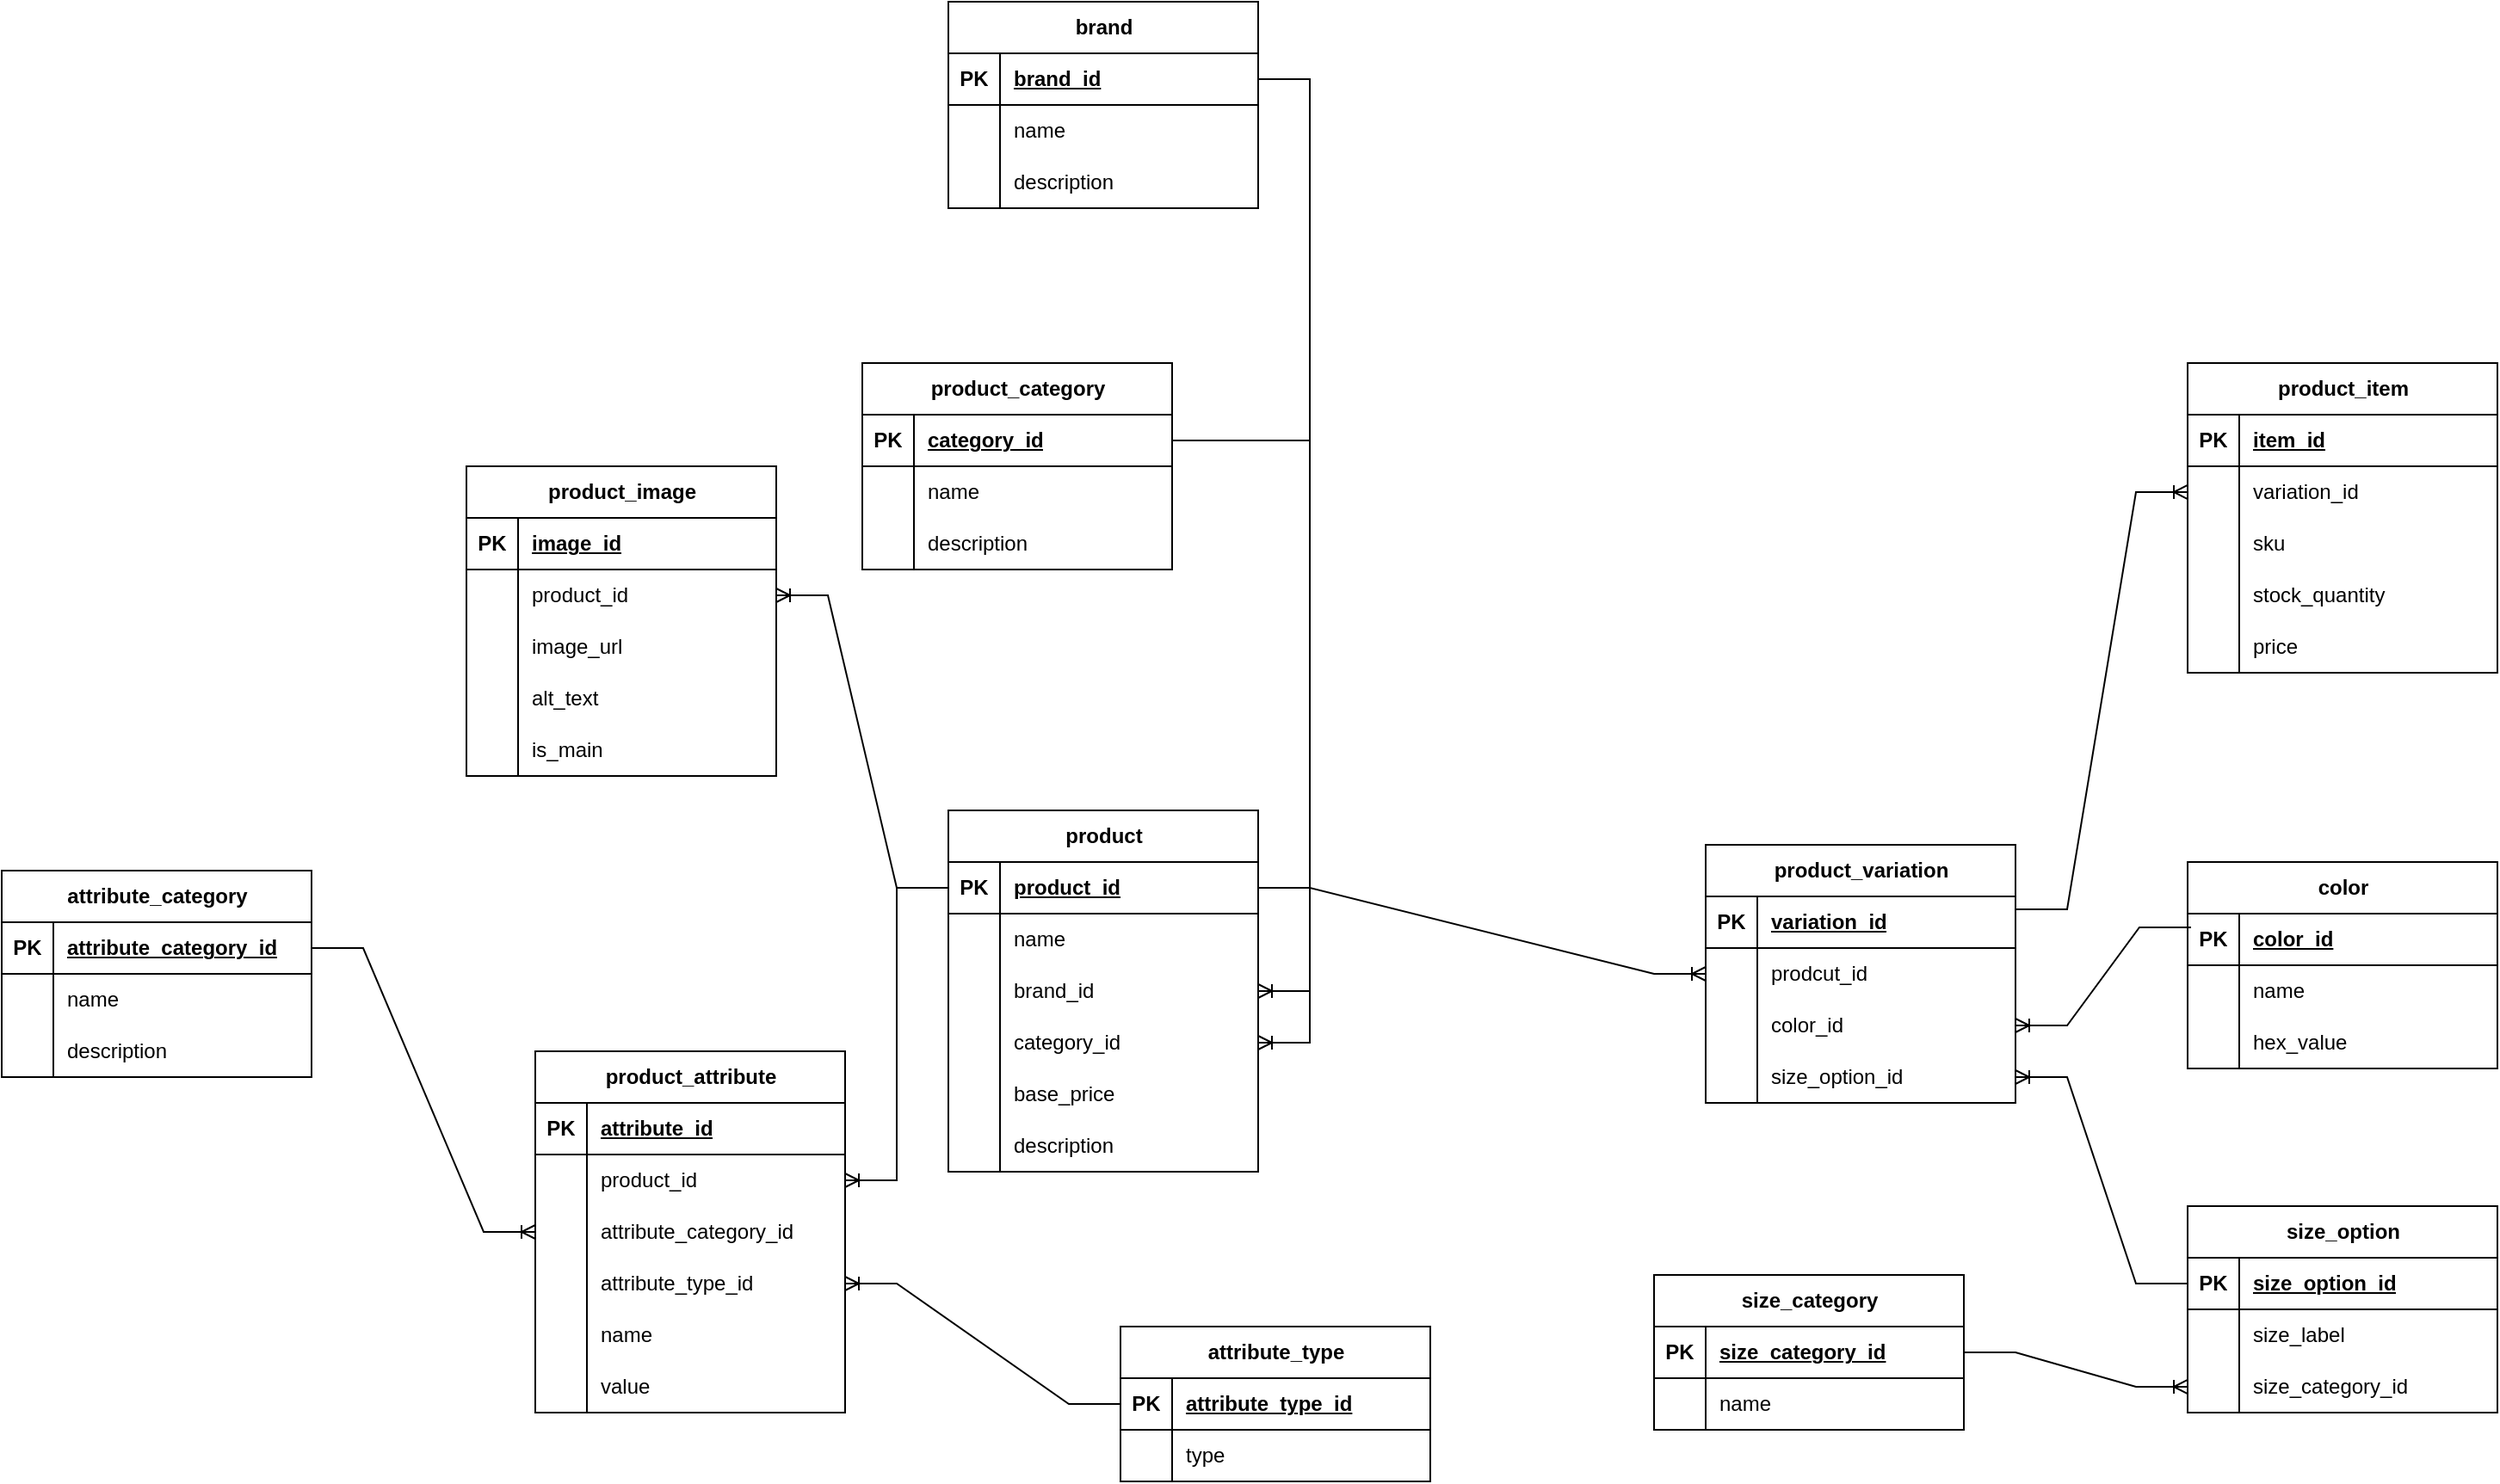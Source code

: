 <mxfile version="26.2.14">
  <diagram name="Page-1" id="LXkv4-_elx7hoiPmxOEz">
    <mxGraphModel dx="2253" dy="777" grid="1" gridSize="10" guides="1" tooltips="1" connect="1" arrows="1" fold="1" page="1" pageScale="1" pageWidth="827" pageHeight="1169" math="0" shadow="0">
      <root>
        <mxCell id="0" />
        <mxCell id="1" parent="0" />
        <mxCell id="f6RKtmALsI3aOSZpG7C9-1" value="brand" style="shape=table;startSize=30;container=1;collapsible=1;childLayout=tableLayout;fixedRows=1;rowLines=0;fontStyle=1;align=center;resizeLast=1;html=1;swimlaneLine=1;strokeColor=default;rounded=0;labelBorderColor=none;" parent="1" vertex="1">
          <mxGeometry x="80" y="80" width="180" height="120" as="geometry" />
        </mxCell>
        <mxCell id="f6RKtmALsI3aOSZpG7C9-2" value="" style="shape=tableRow;horizontal=0;startSize=0;swimlaneHead=0;swimlaneBody=0;fillColor=none;collapsible=0;dropTarget=0;points=[[0,0.5],[1,0.5]];portConstraint=eastwest;top=0;left=0;right=0;bottom=1;" parent="f6RKtmALsI3aOSZpG7C9-1" vertex="1">
          <mxGeometry y="30" width="180" height="30" as="geometry" />
        </mxCell>
        <mxCell id="f6RKtmALsI3aOSZpG7C9-3" value="PK" style="shape=partialRectangle;connectable=0;fillColor=none;top=0;left=0;bottom=0;right=0;fontStyle=1;overflow=hidden;whiteSpace=wrap;html=1;" parent="f6RKtmALsI3aOSZpG7C9-2" vertex="1">
          <mxGeometry width="30" height="30" as="geometry">
            <mxRectangle width="30" height="30" as="alternateBounds" />
          </mxGeometry>
        </mxCell>
        <mxCell id="f6RKtmALsI3aOSZpG7C9-4" value="brand_id" style="shape=partialRectangle;connectable=0;fillColor=none;top=0;left=0;bottom=0;right=0;align=left;spacingLeft=6;fontStyle=5;overflow=hidden;whiteSpace=wrap;html=1;" parent="f6RKtmALsI3aOSZpG7C9-2" vertex="1">
          <mxGeometry x="30" width="150" height="30" as="geometry">
            <mxRectangle width="150" height="30" as="alternateBounds" />
          </mxGeometry>
        </mxCell>
        <mxCell id="f6RKtmALsI3aOSZpG7C9-5" value="" style="shape=tableRow;horizontal=0;startSize=0;swimlaneHead=0;swimlaneBody=0;fillColor=none;collapsible=0;dropTarget=0;points=[[0,0.5],[1,0.5]];portConstraint=eastwest;top=0;left=0;right=0;bottom=0;" parent="f6RKtmALsI3aOSZpG7C9-1" vertex="1">
          <mxGeometry y="60" width="180" height="30" as="geometry" />
        </mxCell>
        <mxCell id="f6RKtmALsI3aOSZpG7C9-6" value="" style="shape=partialRectangle;connectable=0;fillColor=none;top=0;left=0;bottom=0;right=0;editable=1;overflow=hidden;whiteSpace=wrap;html=1;" parent="f6RKtmALsI3aOSZpG7C9-5" vertex="1">
          <mxGeometry width="30" height="30" as="geometry">
            <mxRectangle width="30" height="30" as="alternateBounds" />
          </mxGeometry>
        </mxCell>
        <mxCell id="f6RKtmALsI3aOSZpG7C9-7" value="name" style="shape=partialRectangle;connectable=0;fillColor=none;top=0;left=0;bottom=0;right=0;align=left;spacingLeft=6;overflow=hidden;whiteSpace=wrap;html=1;labelBorderColor=none;" parent="f6RKtmALsI3aOSZpG7C9-5" vertex="1">
          <mxGeometry x="30" width="150" height="30" as="geometry">
            <mxRectangle width="150" height="30" as="alternateBounds" />
          </mxGeometry>
        </mxCell>
        <mxCell id="f6RKtmALsI3aOSZpG7C9-8" value="" style="shape=tableRow;horizontal=0;startSize=0;swimlaneHead=0;swimlaneBody=0;fillColor=none;collapsible=0;dropTarget=0;points=[[0,0.5],[1,0.5]];portConstraint=eastwest;top=0;left=0;right=0;bottom=0;" parent="f6RKtmALsI3aOSZpG7C9-1" vertex="1">
          <mxGeometry y="90" width="180" height="30" as="geometry" />
        </mxCell>
        <mxCell id="f6RKtmALsI3aOSZpG7C9-9" value="" style="shape=partialRectangle;connectable=0;fillColor=none;top=0;left=0;bottom=0;right=0;editable=1;overflow=hidden;whiteSpace=wrap;html=1;" parent="f6RKtmALsI3aOSZpG7C9-8" vertex="1">
          <mxGeometry width="30" height="30" as="geometry">
            <mxRectangle width="30" height="30" as="alternateBounds" />
          </mxGeometry>
        </mxCell>
        <mxCell id="f6RKtmALsI3aOSZpG7C9-10" value="description" style="shape=partialRectangle;connectable=0;fillColor=none;top=0;left=0;bottom=0;right=0;align=left;spacingLeft=6;overflow=hidden;whiteSpace=wrap;html=1;" parent="f6RKtmALsI3aOSZpG7C9-8" vertex="1">
          <mxGeometry x="30" width="150" height="30" as="geometry">
            <mxRectangle width="150" height="30" as="alternateBounds" />
          </mxGeometry>
        </mxCell>
        <mxCell id="f6RKtmALsI3aOSZpG7C9-14" value="product_category" style="shape=table;startSize=30;container=1;collapsible=1;childLayout=tableLayout;fixedRows=1;rowLines=0;fontStyle=1;align=center;resizeLast=1;html=1;" parent="1" vertex="1">
          <mxGeometry x="30" y="290" width="180" height="120" as="geometry" />
        </mxCell>
        <mxCell id="f6RKtmALsI3aOSZpG7C9-15" value="" style="shape=tableRow;horizontal=0;startSize=0;swimlaneHead=0;swimlaneBody=0;fillColor=none;collapsible=0;dropTarget=0;points=[[0,0.5],[1,0.5]];portConstraint=eastwest;top=0;left=0;right=0;bottom=1;" parent="f6RKtmALsI3aOSZpG7C9-14" vertex="1">
          <mxGeometry y="30" width="180" height="30" as="geometry" />
        </mxCell>
        <mxCell id="f6RKtmALsI3aOSZpG7C9-16" value="PK" style="shape=partialRectangle;connectable=0;fillColor=none;top=0;left=0;bottom=0;right=0;fontStyle=1;overflow=hidden;whiteSpace=wrap;html=1;" parent="f6RKtmALsI3aOSZpG7C9-15" vertex="1">
          <mxGeometry width="30" height="30" as="geometry">
            <mxRectangle width="30" height="30" as="alternateBounds" />
          </mxGeometry>
        </mxCell>
        <mxCell id="f6RKtmALsI3aOSZpG7C9-17" value="category_id" style="shape=partialRectangle;connectable=0;fillColor=none;top=0;left=0;bottom=0;right=0;align=left;spacingLeft=6;fontStyle=5;overflow=hidden;whiteSpace=wrap;html=1;" parent="f6RKtmALsI3aOSZpG7C9-15" vertex="1">
          <mxGeometry x="30" width="150" height="30" as="geometry">
            <mxRectangle width="150" height="30" as="alternateBounds" />
          </mxGeometry>
        </mxCell>
        <mxCell id="f6RKtmALsI3aOSZpG7C9-18" value="" style="shape=tableRow;horizontal=0;startSize=0;swimlaneHead=0;swimlaneBody=0;fillColor=none;collapsible=0;dropTarget=0;points=[[0,0.5],[1,0.5]];portConstraint=eastwest;top=0;left=0;right=0;bottom=0;" parent="f6RKtmALsI3aOSZpG7C9-14" vertex="1">
          <mxGeometry y="60" width="180" height="30" as="geometry" />
        </mxCell>
        <mxCell id="f6RKtmALsI3aOSZpG7C9-19" value="" style="shape=partialRectangle;connectable=0;fillColor=none;top=0;left=0;bottom=0;right=0;editable=1;overflow=hidden;whiteSpace=wrap;html=1;" parent="f6RKtmALsI3aOSZpG7C9-18" vertex="1">
          <mxGeometry width="30" height="30" as="geometry">
            <mxRectangle width="30" height="30" as="alternateBounds" />
          </mxGeometry>
        </mxCell>
        <mxCell id="f6RKtmALsI3aOSZpG7C9-20" value="name" style="shape=partialRectangle;connectable=0;fillColor=none;top=0;left=0;bottom=0;right=0;align=left;spacingLeft=6;overflow=hidden;whiteSpace=wrap;html=1;" parent="f6RKtmALsI3aOSZpG7C9-18" vertex="1">
          <mxGeometry x="30" width="150" height="30" as="geometry">
            <mxRectangle width="150" height="30" as="alternateBounds" />
          </mxGeometry>
        </mxCell>
        <mxCell id="f6RKtmALsI3aOSZpG7C9-21" value="" style="shape=tableRow;horizontal=0;startSize=0;swimlaneHead=0;swimlaneBody=0;fillColor=none;collapsible=0;dropTarget=0;points=[[0,0.5],[1,0.5]];portConstraint=eastwest;top=0;left=0;right=0;bottom=0;" parent="f6RKtmALsI3aOSZpG7C9-14" vertex="1">
          <mxGeometry y="90" width="180" height="30" as="geometry" />
        </mxCell>
        <mxCell id="f6RKtmALsI3aOSZpG7C9-22" value="" style="shape=partialRectangle;connectable=0;fillColor=none;top=0;left=0;bottom=0;right=0;editable=1;overflow=hidden;whiteSpace=wrap;html=1;" parent="f6RKtmALsI3aOSZpG7C9-21" vertex="1">
          <mxGeometry width="30" height="30" as="geometry">
            <mxRectangle width="30" height="30" as="alternateBounds" />
          </mxGeometry>
        </mxCell>
        <mxCell id="f6RKtmALsI3aOSZpG7C9-23" value="description" style="shape=partialRectangle;connectable=0;fillColor=none;top=0;left=0;bottom=0;right=0;align=left;spacingLeft=6;overflow=hidden;whiteSpace=wrap;html=1;" parent="f6RKtmALsI3aOSZpG7C9-21" vertex="1">
          <mxGeometry x="30" width="150" height="30" as="geometry">
            <mxRectangle width="150" height="30" as="alternateBounds" />
          </mxGeometry>
        </mxCell>
        <mxCell id="f6RKtmALsI3aOSZpG7C9-27" value="color" style="shape=table;startSize=30;container=1;collapsible=1;childLayout=tableLayout;fixedRows=1;rowLines=0;fontStyle=1;align=center;resizeLast=1;html=1;" parent="1" vertex="1">
          <mxGeometry x="800" y="580" width="180" height="120" as="geometry" />
        </mxCell>
        <mxCell id="f6RKtmALsI3aOSZpG7C9-28" value="" style="shape=tableRow;horizontal=0;startSize=0;swimlaneHead=0;swimlaneBody=0;fillColor=none;collapsible=0;dropTarget=0;points=[[0,0.5],[1,0.5]];portConstraint=eastwest;top=0;left=0;right=0;bottom=1;" parent="f6RKtmALsI3aOSZpG7C9-27" vertex="1">
          <mxGeometry y="30" width="180" height="30" as="geometry" />
        </mxCell>
        <mxCell id="f6RKtmALsI3aOSZpG7C9-29" value="PK" style="shape=partialRectangle;connectable=0;fillColor=none;top=0;left=0;bottom=0;right=0;fontStyle=1;overflow=hidden;whiteSpace=wrap;html=1;" parent="f6RKtmALsI3aOSZpG7C9-28" vertex="1">
          <mxGeometry width="30" height="30" as="geometry">
            <mxRectangle width="30" height="30" as="alternateBounds" />
          </mxGeometry>
        </mxCell>
        <mxCell id="f6RKtmALsI3aOSZpG7C9-30" value="color_id" style="shape=partialRectangle;connectable=0;fillColor=none;top=0;left=0;bottom=0;right=0;align=left;spacingLeft=6;fontStyle=5;overflow=hidden;whiteSpace=wrap;html=1;" parent="f6RKtmALsI3aOSZpG7C9-28" vertex="1">
          <mxGeometry x="30" width="150" height="30" as="geometry">
            <mxRectangle width="150" height="30" as="alternateBounds" />
          </mxGeometry>
        </mxCell>
        <mxCell id="f6RKtmALsI3aOSZpG7C9-31" value="" style="shape=tableRow;horizontal=0;startSize=0;swimlaneHead=0;swimlaneBody=0;fillColor=none;collapsible=0;dropTarget=0;points=[[0,0.5],[1,0.5]];portConstraint=eastwest;top=0;left=0;right=0;bottom=0;" parent="f6RKtmALsI3aOSZpG7C9-27" vertex="1">
          <mxGeometry y="60" width="180" height="30" as="geometry" />
        </mxCell>
        <mxCell id="f6RKtmALsI3aOSZpG7C9-32" value="" style="shape=partialRectangle;connectable=0;fillColor=none;top=0;left=0;bottom=0;right=0;editable=1;overflow=hidden;whiteSpace=wrap;html=1;" parent="f6RKtmALsI3aOSZpG7C9-31" vertex="1">
          <mxGeometry width="30" height="30" as="geometry">
            <mxRectangle width="30" height="30" as="alternateBounds" />
          </mxGeometry>
        </mxCell>
        <mxCell id="f6RKtmALsI3aOSZpG7C9-33" value="name" style="shape=partialRectangle;connectable=0;fillColor=none;top=0;left=0;bottom=0;right=0;align=left;spacingLeft=6;overflow=hidden;whiteSpace=wrap;html=1;" parent="f6RKtmALsI3aOSZpG7C9-31" vertex="1">
          <mxGeometry x="30" width="150" height="30" as="geometry">
            <mxRectangle width="150" height="30" as="alternateBounds" />
          </mxGeometry>
        </mxCell>
        <mxCell id="f6RKtmALsI3aOSZpG7C9-34" value="" style="shape=tableRow;horizontal=0;startSize=0;swimlaneHead=0;swimlaneBody=0;fillColor=none;collapsible=0;dropTarget=0;points=[[0,0.5],[1,0.5]];portConstraint=eastwest;top=0;left=0;right=0;bottom=0;" parent="f6RKtmALsI3aOSZpG7C9-27" vertex="1">
          <mxGeometry y="90" width="180" height="30" as="geometry" />
        </mxCell>
        <mxCell id="f6RKtmALsI3aOSZpG7C9-35" value="" style="shape=partialRectangle;connectable=0;fillColor=none;top=0;left=0;bottom=0;right=0;editable=1;overflow=hidden;whiteSpace=wrap;html=1;" parent="f6RKtmALsI3aOSZpG7C9-34" vertex="1">
          <mxGeometry width="30" height="30" as="geometry">
            <mxRectangle width="30" height="30" as="alternateBounds" />
          </mxGeometry>
        </mxCell>
        <mxCell id="f6RKtmALsI3aOSZpG7C9-36" value="hex_value" style="shape=partialRectangle;connectable=0;fillColor=none;top=0;left=0;bottom=0;right=0;align=left;spacingLeft=6;overflow=hidden;whiteSpace=wrap;html=1;" parent="f6RKtmALsI3aOSZpG7C9-34" vertex="1">
          <mxGeometry x="30" width="150" height="30" as="geometry">
            <mxRectangle width="150" height="30" as="alternateBounds" />
          </mxGeometry>
        </mxCell>
        <mxCell id="f6RKtmALsI3aOSZpG7C9-40" value="attribute_type" style="shape=table;startSize=30;container=1;collapsible=1;childLayout=tableLayout;fixedRows=1;rowLines=0;fontStyle=1;align=center;resizeLast=1;html=1;" parent="1" vertex="1">
          <mxGeometry x="180" y="850" width="180" height="90" as="geometry" />
        </mxCell>
        <mxCell id="f6RKtmALsI3aOSZpG7C9-41" value="" style="shape=tableRow;horizontal=0;startSize=0;swimlaneHead=0;swimlaneBody=0;fillColor=none;collapsible=0;dropTarget=0;points=[[0,0.5],[1,0.5]];portConstraint=eastwest;top=0;left=0;right=0;bottom=1;" parent="f6RKtmALsI3aOSZpG7C9-40" vertex="1">
          <mxGeometry y="30" width="180" height="30" as="geometry" />
        </mxCell>
        <mxCell id="f6RKtmALsI3aOSZpG7C9-42" value="PK" style="shape=partialRectangle;connectable=0;fillColor=none;top=0;left=0;bottom=0;right=0;fontStyle=1;overflow=hidden;whiteSpace=wrap;html=1;" parent="f6RKtmALsI3aOSZpG7C9-41" vertex="1">
          <mxGeometry width="30" height="30" as="geometry">
            <mxRectangle width="30" height="30" as="alternateBounds" />
          </mxGeometry>
        </mxCell>
        <mxCell id="f6RKtmALsI3aOSZpG7C9-43" value="attribute_type_id" style="shape=partialRectangle;connectable=0;fillColor=none;top=0;left=0;bottom=0;right=0;align=left;spacingLeft=6;fontStyle=5;overflow=hidden;whiteSpace=wrap;html=1;" parent="f6RKtmALsI3aOSZpG7C9-41" vertex="1">
          <mxGeometry x="30" width="150" height="30" as="geometry">
            <mxRectangle width="150" height="30" as="alternateBounds" />
          </mxGeometry>
        </mxCell>
        <mxCell id="f6RKtmALsI3aOSZpG7C9-44" value="" style="shape=tableRow;horizontal=0;startSize=0;swimlaneHead=0;swimlaneBody=0;fillColor=none;collapsible=0;dropTarget=0;points=[[0,0.5],[1,0.5]];portConstraint=eastwest;top=0;left=0;right=0;bottom=0;" parent="f6RKtmALsI3aOSZpG7C9-40" vertex="1">
          <mxGeometry y="60" width="180" height="30" as="geometry" />
        </mxCell>
        <mxCell id="f6RKtmALsI3aOSZpG7C9-45" value="" style="shape=partialRectangle;connectable=0;fillColor=none;top=0;left=0;bottom=0;right=0;editable=1;overflow=hidden;whiteSpace=wrap;html=1;" parent="f6RKtmALsI3aOSZpG7C9-44" vertex="1">
          <mxGeometry width="30" height="30" as="geometry">
            <mxRectangle width="30" height="30" as="alternateBounds" />
          </mxGeometry>
        </mxCell>
        <mxCell id="f6RKtmALsI3aOSZpG7C9-46" value="type" style="shape=partialRectangle;connectable=0;fillColor=none;top=0;left=0;bottom=0;right=0;align=left;spacingLeft=6;overflow=hidden;whiteSpace=wrap;html=1;" parent="f6RKtmALsI3aOSZpG7C9-44" vertex="1">
          <mxGeometry x="30" width="150" height="30" as="geometry">
            <mxRectangle width="150" height="30" as="alternateBounds" />
          </mxGeometry>
        </mxCell>
        <mxCell id="f6RKtmALsI3aOSZpG7C9-53" value="size_category" style="shape=table;startSize=30;container=1;collapsible=1;childLayout=tableLayout;fixedRows=1;rowLines=0;fontStyle=1;align=center;resizeLast=1;html=1;" parent="1" vertex="1">
          <mxGeometry x="490" y="820" width="180" height="90" as="geometry" />
        </mxCell>
        <mxCell id="f6RKtmALsI3aOSZpG7C9-54" value="" style="shape=tableRow;horizontal=0;startSize=0;swimlaneHead=0;swimlaneBody=0;fillColor=none;collapsible=0;dropTarget=0;points=[[0,0.5],[1,0.5]];portConstraint=eastwest;top=0;left=0;right=0;bottom=1;" parent="f6RKtmALsI3aOSZpG7C9-53" vertex="1">
          <mxGeometry y="30" width="180" height="30" as="geometry" />
        </mxCell>
        <mxCell id="f6RKtmALsI3aOSZpG7C9-55" value="PK" style="shape=partialRectangle;connectable=0;fillColor=none;top=0;left=0;bottom=0;right=0;fontStyle=1;overflow=hidden;whiteSpace=wrap;html=1;" parent="f6RKtmALsI3aOSZpG7C9-54" vertex="1">
          <mxGeometry width="30" height="30" as="geometry">
            <mxRectangle width="30" height="30" as="alternateBounds" />
          </mxGeometry>
        </mxCell>
        <mxCell id="f6RKtmALsI3aOSZpG7C9-56" value="size_category_id" style="shape=partialRectangle;connectable=0;fillColor=none;top=0;left=0;bottom=0;right=0;align=left;spacingLeft=6;fontStyle=5;overflow=hidden;whiteSpace=wrap;html=1;" parent="f6RKtmALsI3aOSZpG7C9-54" vertex="1">
          <mxGeometry x="30" width="150" height="30" as="geometry">
            <mxRectangle width="150" height="30" as="alternateBounds" />
          </mxGeometry>
        </mxCell>
        <mxCell id="f6RKtmALsI3aOSZpG7C9-57" value="" style="shape=tableRow;horizontal=0;startSize=0;swimlaneHead=0;swimlaneBody=0;fillColor=none;collapsible=0;dropTarget=0;points=[[0,0.5],[1,0.5]];portConstraint=eastwest;top=0;left=0;right=0;bottom=0;" parent="f6RKtmALsI3aOSZpG7C9-53" vertex="1">
          <mxGeometry y="60" width="180" height="30" as="geometry" />
        </mxCell>
        <mxCell id="f6RKtmALsI3aOSZpG7C9-58" value="" style="shape=partialRectangle;connectable=0;fillColor=none;top=0;left=0;bottom=0;right=0;editable=1;overflow=hidden;whiteSpace=wrap;html=1;" parent="f6RKtmALsI3aOSZpG7C9-57" vertex="1">
          <mxGeometry width="30" height="30" as="geometry">
            <mxRectangle width="30" height="30" as="alternateBounds" />
          </mxGeometry>
        </mxCell>
        <mxCell id="f6RKtmALsI3aOSZpG7C9-59" value="name" style="shape=partialRectangle;connectable=0;fillColor=none;top=0;left=0;bottom=0;right=0;align=left;spacingLeft=6;overflow=hidden;whiteSpace=wrap;html=1;" parent="f6RKtmALsI3aOSZpG7C9-57" vertex="1">
          <mxGeometry x="30" width="150" height="30" as="geometry">
            <mxRectangle width="150" height="30" as="alternateBounds" />
          </mxGeometry>
        </mxCell>
        <mxCell id="f6RKtmALsI3aOSZpG7C9-66" value="size_option" style="shape=table;startSize=30;container=1;collapsible=1;childLayout=tableLayout;fixedRows=1;rowLines=0;fontStyle=1;align=center;resizeLast=1;html=1;" parent="1" vertex="1">
          <mxGeometry x="800" y="780" width="180" height="120" as="geometry" />
        </mxCell>
        <mxCell id="f6RKtmALsI3aOSZpG7C9-67" value="" style="shape=tableRow;horizontal=0;startSize=0;swimlaneHead=0;swimlaneBody=0;fillColor=none;collapsible=0;dropTarget=0;points=[[0,0.5],[1,0.5]];portConstraint=eastwest;top=0;left=0;right=0;bottom=1;" parent="f6RKtmALsI3aOSZpG7C9-66" vertex="1">
          <mxGeometry y="30" width="180" height="30" as="geometry" />
        </mxCell>
        <mxCell id="f6RKtmALsI3aOSZpG7C9-68" value="PK" style="shape=partialRectangle;connectable=0;fillColor=none;top=0;left=0;bottom=0;right=0;fontStyle=1;overflow=hidden;whiteSpace=wrap;html=1;" parent="f6RKtmALsI3aOSZpG7C9-67" vertex="1">
          <mxGeometry width="30" height="30" as="geometry">
            <mxRectangle width="30" height="30" as="alternateBounds" />
          </mxGeometry>
        </mxCell>
        <mxCell id="f6RKtmALsI3aOSZpG7C9-69" value="size_option_id" style="shape=partialRectangle;connectable=0;fillColor=none;top=0;left=0;bottom=0;right=0;align=left;spacingLeft=6;fontStyle=5;overflow=hidden;whiteSpace=wrap;html=1;" parent="f6RKtmALsI3aOSZpG7C9-67" vertex="1">
          <mxGeometry x="30" width="150" height="30" as="geometry">
            <mxRectangle width="150" height="30" as="alternateBounds" />
          </mxGeometry>
        </mxCell>
        <mxCell id="f6RKtmALsI3aOSZpG7C9-70" value="" style="shape=tableRow;horizontal=0;startSize=0;swimlaneHead=0;swimlaneBody=0;fillColor=none;collapsible=0;dropTarget=0;points=[[0,0.5],[1,0.5]];portConstraint=eastwest;top=0;left=0;right=0;bottom=0;" parent="f6RKtmALsI3aOSZpG7C9-66" vertex="1">
          <mxGeometry y="60" width="180" height="30" as="geometry" />
        </mxCell>
        <mxCell id="f6RKtmALsI3aOSZpG7C9-71" value="" style="shape=partialRectangle;connectable=0;fillColor=none;top=0;left=0;bottom=0;right=0;editable=1;overflow=hidden;whiteSpace=wrap;html=1;" parent="f6RKtmALsI3aOSZpG7C9-70" vertex="1">
          <mxGeometry width="30" height="30" as="geometry">
            <mxRectangle width="30" height="30" as="alternateBounds" />
          </mxGeometry>
        </mxCell>
        <mxCell id="f6RKtmALsI3aOSZpG7C9-72" value="size_label" style="shape=partialRectangle;connectable=0;fillColor=none;top=0;left=0;bottom=0;right=0;align=left;spacingLeft=6;overflow=hidden;whiteSpace=wrap;html=1;" parent="f6RKtmALsI3aOSZpG7C9-70" vertex="1">
          <mxGeometry x="30" width="150" height="30" as="geometry">
            <mxRectangle width="150" height="30" as="alternateBounds" />
          </mxGeometry>
        </mxCell>
        <mxCell id="f6RKtmALsI3aOSZpG7C9-73" value="" style="shape=tableRow;horizontal=0;startSize=0;swimlaneHead=0;swimlaneBody=0;fillColor=none;collapsible=0;dropTarget=0;points=[[0,0.5],[1,0.5]];portConstraint=eastwest;top=0;left=0;right=0;bottom=0;" parent="f6RKtmALsI3aOSZpG7C9-66" vertex="1">
          <mxGeometry y="90" width="180" height="30" as="geometry" />
        </mxCell>
        <mxCell id="f6RKtmALsI3aOSZpG7C9-74" value="" style="shape=partialRectangle;connectable=0;fillColor=none;top=0;left=0;bottom=0;right=0;editable=1;overflow=hidden;whiteSpace=wrap;html=1;" parent="f6RKtmALsI3aOSZpG7C9-73" vertex="1">
          <mxGeometry width="30" height="30" as="geometry">
            <mxRectangle width="30" height="30" as="alternateBounds" />
          </mxGeometry>
        </mxCell>
        <mxCell id="f6RKtmALsI3aOSZpG7C9-75" value="size_category_id" style="shape=partialRectangle;connectable=0;fillColor=none;top=0;left=0;bottom=0;right=0;align=left;spacingLeft=6;overflow=hidden;whiteSpace=wrap;html=1;" parent="f6RKtmALsI3aOSZpG7C9-73" vertex="1">
          <mxGeometry x="30" width="150" height="30" as="geometry">
            <mxRectangle width="150" height="30" as="alternateBounds" />
          </mxGeometry>
        </mxCell>
        <mxCell id="f6RKtmALsI3aOSZpG7C9-79" value="attribute_category" style="shape=table;startSize=30;container=1;collapsible=1;childLayout=tableLayout;fixedRows=1;rowLines=0;fontStyle=1;align=center;resizeLast=1;html=1;" parent="1" vertex="1">
          <mxGeometry x="-470" y="585" width="180" height="120" as="geometry" />
        </mxCell>
        <mxCell id="f6RKtmALsI3aOSZpG7C9-80" value="" style="shape=tableRow;horizontal=0;startSize=0;swimlaneHead=0;swimlaneBody=0;fillColor=none;collapsible=0;dropTarget=0;points=[[0,0.5],[1,0.5]];portConstraint=eastwest;top=0;left=0;right=0;bottom=1;" parent="f6RKtmALsI3aOSZpG7C9-79" vertex="1">
          <mxGeometry y="30" width="180" height="30" as="geometry" />
        </mxCell>
        <mxCell id="f6RKtmALsI3aOSZpG7C9-81" value="PK" style="shape=partialRectangle;connectable=0;fillColor=none;top=0;left=0;bottom=0;right=0;fontStyle=1;overflow=hidden;whiteSpace=wrap;html=1;" parent="f6RKtmALsI3aOSZpG7C9-80" vertex="1">
          <mxGeometry width="30" height="30" as="geometry">
            <mxRectangle width="30" height="30" as="alternateBounds" />
          </mxGeometry>
        </mxCell>
        <mxCell id="f6RKtmALsI3aOSZpG7C9-82" value="attribute_category_id" style="shape=partialRectangle;connectable=0;fillColor=none;top=0;left=0;bottom=0;right=0;align=left;spacingLeft=6;fontStyle=5;overflow=hidden;whiteSpace=wrap;html=1;" parent="f6RKtmALsI3aOSZpG7C9-80" vertex="1">
          <mxGeometry x="30" width="150" height="30" as="geometry">
            <mxRectangle width="150" height="30" as="alternateBounds" />
          </mxGeometry>
        </mxCell>
        <mxCell id="f6RKtmALsI3aOSZpG7C9-83" value="" style="shape=tableRow;horizontal=0;startSize=0;swimlaneHead=0;swimlaneBody=0;fillColor=none;collapsible=0;dropTarget=0;points=[[0,0.5],[1,0.5]];portConstraint=eastwest;top=0;left=0;right=0;bottom=0;" parent="f6RKtmALsI3aOSZpG7C9-79" vertex="1">
          <mxGeometry y="60" width="180" height="30" as="geometry" />
        </mxCell>
        <mxCell id="f6RKtmALsI3aOSZpG7C9-84" value="" style="shape=partialRectangle;connectable=0;fillColor=none;top=0;left=0;bottom=0;right=0;editable=1;overflow=hidden;whiteSpace=wrap;html=1;" parent="f6RKtmALsI3aOSZpG7C9-83" vertex="1">
          <mxGeometry width="30" height="30" as="geometry">
            <mxRectangle width="30" height="30" as="alternateBounds" />
          </mxGeometry>
        </mxCell>
        <mxCell id="f6RKtmALsI3aOSZpG7C9-85" value="name" style="shape=partialRectangle;connectable=0;fillColor=none;top=0;left=0;bottom=0;right=0;align=left;spacingLeft=6;overflow=hidden;whiteSpace=wrap;html=1;" parent="f6RKtmALsI3aOSZpG7C9-83" vertex="1">
          <mxGeometry x="30" width="150" height="30" as="geometry">
            <mxRectangle width="150" height="30" as="alternateBounds" />
          </mxGeometry>
        </mxCell>
        <mxCell id="f6RKtmALsI3aOSZpG7C9-86" value="" style="shape=tableRow;horizontal=0;startSize=0;swimlaneHead=0;swimlaneBody=0;fillColor=none;collapsible=0;dropTarget=0;points=[[0,0.5],[1,0.5]];portConstraint=eastwest;top=0;left=0;right=0;bottom=0;" parent="f6RKtmALsI3aOSZpG7C9-79" vertex="1">
          <mxGeometry y="90" width="180" height="30" as="geometry" />
        </mxCell>
        <mxCell id="f6RKtmALsI3aOSZpG7C9-87" value="" style="shape=partialRectangle;connectable=0;fillColor=none;top=0;left=0;bottom=0;right=0;editable=1;overflow=hidden;whiteSpace=wrap;html=1;" parent="f6RKtmALsI3aOSZpG7C9-86" vertex="1">
          <mxGeometry width="30" height="30" as="geometry">
            <mxRectangle width="30" height="30" as="alternateBounds" />
          </mxGeometry>
        </mxCell>
        <mxCell id="f6RKtmALsI3aOSZpG7C9-88" value="description" style="shape=partialRectangle;connectable=0;fillColor=none;top=0;left=0;bottom=0;right=0;align=left;spacingLeft=6;overflow=hidden;whiteSpace=wrap;html=1;" parent="f6RKtmALsI3aOSZpG7C9-86" vertex="1">
          <mxGeometry x="30" width="150" height="30" as="geometry">
            <mxRectangle width="150" height="30" as="alternateBounds" />
          </mxGeometry>
        </mxCell>
        <mxCell id="f6RKtmALsI3aOSZpG7C9-105" value="product_attribute" style="shape=table;startSize=30;container=1;collapsible=1;childLayout=tableLayout;fixedRows=1;rowLines=0;fontStyle=1;align=center;resizeLast=1;html=1;" parent="1" vertex="1">
          <mxGeometry x="-160" y="690" width="180" height="210" as="geometry" />
        </mxCell>
        <mxCell id="f6RKtmALsI3aOSZpG7C9-106" value="" style="shape=tableRow;horizontal=0;startSize=0;swimlaneHead=0;swimlaneBody=0;fillColor=none;collapsible=0;dropTarget=0;points=[[0,0.5],[1,0.5]];portConstraint=eastwest;top=0;left=0;right=0;bottom=1;" parent="f6RKtmALsI3aOSZpG7C9-105" vertex="1">
          <mxGeometry y="30" width="180" height="30" as="geometry" />
        </mxCell>
        <mxCell id="f6RKtmALsI3aOSZpG7C9-107" value="PK" style="shape=partialRectangle;connectable=0;fillColor=none;top=0;left=0;bottom=0;right=0;fontStyle=1;overflow=hidden;whiteSpace=wrap;html=1;" parent="f6RKtmALsI3aOSZpG7C9-106" vertex="1">
          <mxGeometry width="30" height="30" as="geometry">
            <mxRectangle width="30" height="30" as="alternateBounds" />
          </mxGeometry>
        </mxCell>
        <mxCell id="f6RKtmALsI3aOSZpG7C9-108" value="attribute_id" style="shape=partialRectangle;connectable=0;fillColor=none;top=0;left=0;bottom=0;right=0;align=left;spacingLeft=6;fontStyle=5;overflow=hidden;whiteSpace=wrap;html=1;" parent="f6RKtmALsI3aOSZpG7C9-106" vertex="1">
          <mxGeometry x="30" width="150" height="30" as="geometry">
            <mxRectangle width="150" height="30" as="alternateBounds" />
          </mxGeometry>
        </mxCell>
        <mxCell id="f6RKtmALsI3aOSZpG7C9-109" value="" style="shape=tableRow;horizontal=0;startSize=0;swimlaneHead=0;swimlaneBody=0;fillColor=none;collapsible=0;dropTarget=0;points=[[0,0.5],[1,0.5]];portConstraint=eastwest;top=0;left=0;right=0;bottom=0;" parent="f6RKtmALsI3aOSZpG7C9-105" vertex="1">
          <mxGeometry y="60" width="180" height="30" as="geometry" />
        </mxCell>
        <mxCell id="f6RKtmALsI3aOSZpG7C9-110" value="" style="shape=partialRectangle;connectable=0;fillColor=none;top=0;left=0;bottom=0;right=0;editable=1;overflow=hidden;whiteSpace=wrap;html=1;" parent="f6RKtmALsI3aOSZpG7C9-109" vertex="1">
          <mxGeometry width="30" height="30" as="geometry">
            <mxRectangle width="30" height="30" as="alternateBounds" />
          </mxGeometry>
        </mxCell>
        <mxCell id="f6RKtmALsI3aOSZpG7C9-111" value="product_id" style="shape=partialRectangle;connectable=0;fillColor=none;top=0;left=0;bottom=0;right=0;align=left;spacingLeft=6;overflow=hidden;whiteSpace=wrap;html=1;" parent="f6RKtmALsI3aOSZpG7C9-109" vertex="1">
          <mxGeometry x="30" width="150" height="30" as="geometry">
            <mxRectangle width="150" height="30" as="alternateBounds" />
          </mxGeometry>
        </mxCell>
        <mxCell id="f6RKtmALsI3aOSZpG7C9-112" value="" style="shape=tableRow;horizontal=0;startSize=0;swimlaneHead=0;swimlaneBody=0;fillColor=none;collapsible=0;dropTarget=0;points=[[0,0.5],[1,0.5]];portConstraint=eastwest;top=0;left=0;right=0;bottom=0;" parent="f6RKtmALsI3aOSZpG7C9-105" vertex="1">
          <mxGeometry y="90" width="180" height="30" as="geometry" />
        </mxCell>
        <mxCell id="f6RKtmALsI3aOSZpG7C9-113" value="" style="shape=partialRectangle;connectable=0;fillColor=none;top=0;left=0;bottom=0;right=0;editable=1;overflow=hidden;whiteSpace=wrap;html=1;" parent="f6RKtmALsI3aOSZpG7C9-112" vertex="1">
          <mxGeometry width="30" height="30" as="geometry">
            <mxRectangle width="30" height="30" as="alternateBounds" />
          </mxGeometry>
        </mxCell>
        <mxCell id="f6RKtmALsI3aOSZpG7C9-114" value="attribute_category_id" style="shape=partialRectangle;connectable=0;fillColor=none;top=0;left=0;bottom=0;right=0;align=left;spacingLeft=6;overflow=hidden;whiteSpace=wrap;html=1;" parent="f6RKtmALsI3aOSZpG7C9-112" vertex="1">
          <mxGeometry x="30" width="150" height="30" as="geometry">
            <mxRectangle width="150" height="30" as="alternateBounds" />
          </mxGeometry>
        </mxCell>
        <mxCell id="f6RKtmALsI3aOSZpG7C9-115" value="" style="shape=tableRow;horizontal=0;startSize=0;swimlaneHead=0;swimlaneBody=0;fillColor=none;collapsible=0;dropTarget=0;points=[[0,0.5],[1,0.5]];portConstraint=eastwest;top=0;left=0;right=0;bottom=0;" parent="f6RKtmALsI3aOSZpG7C9-105" vertex="1">
          <mxGeometry y="120" width="180" height="30" as="geometry" />
        </mxCell>
        <mxCell id="f6RKtmALsI3aOSZpG7C9-116" value="" style="shape=partialRectangle;connectable=0;fillColor=none;top=0;left=0;bottom=0;right=0;editable=1;overflow=hidden;whiteSpace=wrap;html=1;" parent="f6RKtmALsI3aOSZpG7C9-115" vertex="1">
          <mxGeometry width="30" height="30" as="geometry">
            <mxRectangle width="30" height="30" as="alternateBounds" />
          </mxGeometry>
        </mxCell>
        <mxCell id="f6RKtmALsI3aOSZpG7C9-117" value="attribute_type_id" style="shape=partialRectangle;connectable=0;fillColor=none;top=0;left=0;bottom=0;right=0;align=left;spacingLeft=6;overflow=hidden;whiteSpace=wrap;html=1;" parent="f6RKtmALsI3aOSZpG7C9-115" vertex="1">
          <mxGeometry x="30" width="150" height="30" as="geometry">
            <mxRectangle width="150" height="30" as="alternateBounds" />
          </mxGeometry>
        </mxCell>
        <mxCell id="f6RKtmALsI3aOSZpG7C9-153" style="shape=tableRow;horizontal=0;startSize=0;swimlaneHead=0;swimlaneBody=0;fillColor=none;collapsible=0;dropTarget=0;points=[[0,0.5],[1,0.5]];portConstraint=eastwest;top=0;left=0;right=0;bottom=0;" parent="f6RKtmALsI3aOSZpG7C9-105" vertex="1">
          <mxGeometry y="150" width="180" height="30" as="geometry" />
        </mxCell>
        <mxCell id="f6RKtmALsI3aOSZpG7C9-154" style="shape=partialRectangle;connectable=0;fillColor=none;top=0;left=0;bottom=0;right=0;editable=1;overflow=hidden;whiteSpace=wrap;html=1;" parent="f6RKtmALsI3aOSZpG7C9-153" vertex="1">
          <mxGeometry width="30" height="30" as="geometry">
            <mxRectangle width="30" height="30" as="alternateBounds" />
          </mxGeometry>
        </mxCell>
        <mxCell id="f6RKtmALsI3aOSZpG7C9-155" value="name" style="shape=partialRectangle;connectable=0;fillColor=none;top=0;left=0;bottom=0;right=0;align=left;spacingLeft=6;overflow=hidden;whiteSpace=wrap;html=1;" parent="f6RKtmALsI3aOSZpG7C9-153" vertex="1">
          <mxGeometry x="30" width="150" height="30" as="geometry">
            <mxRectangle width="150" height="30" as="alternateBounds" />
          </mxGeometry>
        </mxCell>
        <mxCell id="f6RKtmALsI3aOSZpG7C9-150" style="shape=tableRow;horizontal=0;startSize=0;swimlaneHead=0;swimlaneBody=0;fillColor=none;collapsible=0;dropTarget=0;points=[[0,0.5],[1,0.5]];portConstraint=eastwest;top=0;left=0;right=0;bottom=0;" parent="f6RKtmALsI3aOSZpG7C9-105" vertex="1">
          <mxGeometry y="180" width="180" height="30" as="geometry" />
        </mxCell>
        <mxCell id="f6RKtmALsI3aOSZpG7C9-151" style="shape=partialRectangle;connectable=0;fillColor=none;top=0;left=0;bottom=0;right=0;editable=1;overflow=hidden;whiteSpace=wrap;html=1;" parent="f6RKtmALsI3aOSZpG7C9-150" vertex="1">
          <mxGeometry width="30" height="30" as="geometry">
            <mxRectangle width="30" height="30" as="alternateBounds" />
          </mxGeometry>
        </mxCell>
        <mxCell id="f6RKtmALsI3aOSZpG7C9-152" value="value" style="shape=partialRectangle;connectable=0;fillColor=none;top=0;left=0;bottom=0;right=0;align=left;spacingLeft=6;overflow=hidden;whiteSpace=wrap;html=1;" parent="f6RKtmALsI3aOSZpG7C9-150" vertex="1">
          <mxGeometry x="30" width="150" height="30" as="geometry">
            <mxRectangle width="150" height="30" as="alternateBounds" />
          </mxGeometry>
        </mxCell>
        <mxCell id="f6RKtmALsI3aOSZpG7C9-131" value="product" style="shape=table;startSize=30;container=1;collapsible=1;childLayout=tableLayout;fixedRows=1;rowLines=0;fontStyle=1;align=center;resizeLast=1;html=1;" parent="1" vertex="1">
          <mxGeometry x="80" y="550" width="180" height="210" as="geometry" />
        </mxCell>
        <mxCell id="f6RKtmALsI3aOSZpG7C9-132" value="" style="shape=tableRow;horizontal=0;startSize=0;swimlaneHead=0;swimlaneBody=0;fillColor=none;collapsible=0;dropTarget=0;points=[[0,0.5],[1,0.5]];portConstraint=eastwest;top=0;left=0;right=0;bottom=1;" parent="f6RKtmALsI3aOSZpG7C9-131" vertex="1">
          <mxGeometry y="30" width="180" height="30" as="geometry" />
        </mxCell>
        <mxCell id="f6RKtmALsI3aOSZpG7C9-133" value="PK" style="shape=partialRectangle;connectable=0;fillColor=none;top=0;left=0;bottom=0;right=0;fontStyle=1;overflow=hidden;whiteSpace=wrap;html=1;" parent="f6RKtmALsI3aOSZpG7C9-132" vertex="1">
          <mxGeometry width="30" height="30" as="geometry">
            <mxRectangle width="30" height="30" as="alternateBounds" />
          </mxGeometry>
        </mxCell>
        <mxCell id="f6RKtmALsI3aOSZpG7C9-134" value="product_id" style="shape=partialRectangle;connectable=0;fillColor=none;top=0;left=0;bottom=0;right=0;align=left;spacingLeft=6;fontStyle=5;overflow=hidden;whiteSpace=wrap;html=1;" parent="f6RKtmALsI3aOSZpG7C9-132" vertex="1">
          <mxGeometry x="30" width="150" height="30" as="geometry">
            <mxRectangle width="150" height="30" as="alternateBounds" />
          </mxGeometry>
        </mxCell>
        <mxCell id="f6RKtmALsI3aOSZpG7C9-135" value="" style="shape=tableRow;horizontal=0;startSize=0;swimlaneHead=0;swimlaneBody=0;fillColor=none;collapsible=0;dropTarget=0;points=[[0,0.5],[1,0.5]];portConstraint=eastwest;top=0;left=0;right=0;bottom=0;" parent="f6RKtmALsI3aOSZpG7C9-131" vertex="1">
          <mxGeometry y="60" width="180" height="30" as="geometry" />
        </mxCell>
        <mxCell id="f6RKtmALsI3aOSZpG7C9-136" value="" style="shape=partialRectangle;connectable=0;fillColor=none;top=0;left=0;bottom=0;right=0;editable=1;overflow=hidden;whiteSpace=wrap;html=1;" parent="f6RKtmALsI3aOSZpG7C9-135" vertex="1">
          <mxGeometry width="30" height="30" as="geometry">
            <mxRectangle width="30" height="30" as="alternateBounds" />
          </mxGeometry>
        </mxCell>
        <mxCell id="f6RKtmALsI3aOSZpG7C9-137" value="name" style="shape=partialRectangle;connectable=0;fillColor=none;top=0;left=0;bottom=0;right=0;align=left;spacingLeft=6;overflow=hidden;whiteSpace=wrap;html=1;" parent="f6RKtmALsI3aOSZpG7C9-135" vertex="1">
          <mxGeometry x="30" width="150" height="30" as="geometry">
            <mxRectangle width="150" height="30" as="alternateBounds" />
          </mxGeometry>
        </mxCell>
        <mxCell id="f6RKtmALsI3aOSZpG7C9-138" value="" style="shape=tableRow;horizontal=0;startSize=0;swimlaneHead=0;swimlaneBody=0;fillColor=none;collapsible=0;dropTarget=0;points=[[0,0.5],[1,0.5]];portConstraint=eastwest;top=0;left=0;right=0;bottom=0;" parent="f6RKtmALsI3aOSZpG7C9-131" vertex="1">
          <mxGeometry y="90" width="180" height="30" as="geometry" />
        </mxCell>
        <mxCell id="f6RKtmALsI3aOSZpG7C9-139" value="" style="shape=partialRectangle;connectable=0;fillColor=none;top=0;left=0;bottom=0;right=0;editable=1;overflow=hidden;whiteSpace=wrap;html=1;" parent="f6RKtmALsI3aOSZpG7C9-138" vertex="1">
          <mxGeometry width="30" height="30" as="geometry">
            <mxRectangle width="30" height="30" as="alternateBounds" />
          </mxGeometry>
        </mxCell>
        <mxCell id="f6RKtmALsI3aOSZpG7C9-140" value="brand_id" style="shape=partialRectangle;connectable=0;fillColor=none;top=0;left=0;bottom=0;right=0;align=left;spacingLeft=6;overflow=hidden;whiteSpace=wrap;html=1;" parent="f6RKtmALsI3aOSZpG7C9-138" vertex="1">
          <mxGeometry x="30" width="150" height="30" as="geometry">
            <mxRectangle width="150" height="30" as="alternateBounds" />
          </mxGeometry>
        </mxCell>
        <mxCell id="f6RKtmALsI3aOSZpG7C9-141" value="" style="shape=tableRow;horizontal=0;startSize=0;swimlaneHead=0;swimlaneBody=0;fillColor=none;collapsible=0;dropTarget=0;points=[[0,0.5],[1,0.5]];portConstraint=eastwest;top=0;left=0;right=0;bottom=0;" parent="f6RKtmALsI3aOSZpG7C9-131" vertex="1">
          <mxGeometry y="120" width="180" height="30" as="geometry" />
        </mxCell>
        <mxCell id="f6RKtmALsI3aOSZpG7C9-142" value="" style="shape=partialRectangle;connectable=0;fillColor=none;top=0;left=0;bottom=0;right=0;editable=1;overflow=hidden;whiteSpace=wrap;html=1;" parent="f6RKtmALsI3aOSZpG7C9-141" vertex="1">
          <mxGeometry width="30" height="30" as="geometry">
            <mxRectangle width="30" height="30" as="alternateBounds" />
          </mxGeometry>
        </mxCell>
        <mxCell id="f6RKtmALsI3aOSZpG7C9-143" value="category_id" style="shape=partialRectangle;connectable=0;fillColor=none;top=0;left=0;bottom=0;right=0;align=left;spacingLeft=6;overflow=hidden;whiteSpace=wrap;html=1;" parent="f6RKtmALsI3aOSZpG7C9-141" vertex="1">
          <mxGeometry x="30" width="150" height="30" as="geometry">
            <mxRectangle width="150" height="30" as="alternateBounds" />
          </mxGeometry>
        </mxCell>
        <mxCell id="f6RKtmALsI3aOSZpG7C9-147" style="shape=tableRow;horizontal=0;startSize=0;swimlaneHead=0;swimlaneBody=0;fillColor=none;collapsible=0;dropTarget=0;points=[[0,0.5],[1,0.5]];portConstraint=eastwest;top=0;left=0;right=0;bottom=0;" parent="f6RKtmALsI3aOSZpG7C9-131" vertex="1">
          <mxGeometry y="150" width="180" height="30" as="geometry" />
        </mxCell>
        <mxCell id="f6RKtmALsI3aOSZpG7C9-148" style="shape=partialRectangle;connectable=0;fillColor=none;top=0;left=0;bottom=0;right=0;editable=1;overflow=hidden;whiteSpace=wrap;html=1;" parent="f6RKtmALsI3aOSZpG7C9-147" vertex="1">
          <mxGeometry width="30" height="30" as="geometry">
            <mxRectangle width="30" height="30" as="alternateBounds" />
          </mxGeometry>
        </mxCell>
        <mxCell id="f6RKtmALsI3aOSZpG7C9-149" value="base_price&lt;span style=&quot;white-space: pre;&quot;&gt;&#x9;&lt;/span&gt;" style="shape=partialRectangle;connectable=0;fillColor=none;top=0;left=0;bottom=0;right=0;align=left;spacingLeft=6;overflow=hidden;whiteSpace=wrap;html=1;" parent="f6RKtmALsI3aOSZpG7C9-147" vertex="1">
          <mxGeometry x="30" width="150" height="30" as="geometry">
            <mxRectangle width="150" height="30" as="alternateBounds" />
          </mxGeometry>
        </mxCell>
        <mxCell id="f6RKtmALsI3aOSZpG7C9-144" style="shape=tableRow;horizontal=0;startSize=0;swimlaneHead=0;swimlaneBody=0;fillColor=none;collapsible=0;dropTarget=0;points=[[0,0.5],[1,0.5]];portConstraint=eastwest;top=0;left=0;right=0;bottom=0;" parent="f6RKtmALsI3aOSZpG7C9-131" vertex="1">
          <mxGeometry y="180" width="180" height="30" as="geometry" />
        </mxCell>
        <mxCell id="f6RKtmALsI3aOSZpG7C9-145" style="shape=partialRectangle;connectable=0;fillColor=none;top=0;left=0;bottom=0;right=0;editable=1;overflow=hidden;whiteSpace=wrap;html=1;" parent="f6RKtmALsI3aOSZpG7C9-144" vertex="1">
          <mxGeometry width="30" height="30" as="geometry">
            <mxRectangle width="30" height="30" as="alternateBounds" />
          </mxGeometry>
        </mxCell>
        <mxCell id="f6RKtmALsI3aOSZpG7C9-146" value="description" style="shape=partialRectangle;connectable=0;fillColor=none;top=0;left=0;bottom=0;right=0;align=left;spacingLeft=6;overflow=hidden;whiteSpace=wrap;html=1;" parent="f6RKtmALsI3aOSZpG7C9-144" vertex="1">
          <mxGeometry x="30" width="150" height="30" as="geometry">
            <mxRectangle width="150" height="30" as="alternateBounds" />
          </mxGeometry>
        </mxCell>
        <mxCell id="f6RKtmALsI3aOSZpG7C9-156" value="product_item" style="shape=table;startSize=30;container=1;collapsible=1;childLayout=tableLayout;fixedRows=1;rowLines=0;fontStyle=1;align=center;resizeLast=1;html=1;" parent="1" vertex="1">
          <mxGeometry x="800" y="290" width="180" height="180" as="geometry" />
        </mxCell>
        <mxCell id="f6RKtmALsI3aOSZpG7C9-157" value="" style="shape=tableRow;horizontal=0;startSize=0;swimlaneHead=0;swimlaneBody=0;fillColor=none;collapsible=0;dropTarget=0;points=[[0,0.5],[1,0.5]];portConstraint=eastwest;top=0;left=0;right=0;bottom=1;" parent="f6RKtmALsI3aOSZpG7C9-156" vertex="1">
          <mxGeometry y="30" width="180" height="30" as="geometry" />
        </mxCell>
        <mxCell id="f6RKtmALsI3aOSZpG7C9-158" value="PK" style="shape=partialRectangle;connectable=0;fillColor=none;top=0;left=0;bottom=0;right=0;fontStyle=1;overflow=hidden;whiteSpace=wrap;html=1;" parent="f6RKtmALsI3aOSZpG7C9-157" vertex="1">
          <mxGeometry width="30" height="30" as="geometry">
            <mxRectangle width="30" height="30" as="alternateBounds" />
          </mxGeometry>
        </mxCell>
        <mxCell id="f6RKtmALsI3aOSZpG7C9-159" value="item_id" style="shape=partialRectangle;connectable=0;fillColor=none;top=0;left=0;bottom=0;right=0;align=left;spacingLeft=6;fontStyle=5;overflow=hidden;whiteSpace=wrap;html=1;" parent="f6RKtmALsI3aOSZpG7C9-157" vertex="1">
          <mxGeometry x="30" width="150" height="30" as="geometry">
            <mxRectangle width="150" height="30" as="alternateBounds" />
          </mxGeometry>
        </mxCell>
        <mxCell id="f6RKtmALsI3aOSZpG7C9-160" value="" style="shape=tableRow;horizontal=0;startSize=0;swimlaneHead=0;swimlaneBody=0;fillColor=none;collapsible=0;dropTarget=0;points=[[0,0.5],[1,0.5]];portConstraint=eastwest;top=0;left=0;right=0;bottom=0;" parent="f6RKtmALsI3aOSZpG7C9-156" vertex="1">
          <mxGeometry y="60" width="180" height="30" as="geometry" />
        </mxCell>
        <mxCell id="f6RKtmALsI3aOSZpG7C9-161" value="" style="shape=partialRectangle;connectable=0;fillColor=none;top=0;left=0;bottom=0;right=0;editable=1;overflow=hidden;whiteSpace=wrap;html=1;" parent="f6RKtmALsI3aOSZpG7C9-160" vertex="1">
          <mxGeometry width="30" height="30" as="geometry">
            <mxRectangle width="30" height="30" as="alternateBounds" />
          </mxGeometry>
        </mxCell>
        <mxCell id="f6RKtmALsI3aOSZpG7C9-162" value="variation_id" style="shape=partialRectangle;connectable=0;fillColor=none;top=0;left=0;bottom=0;right=0;align=left;spacingLeft=6;overflow=hidden;whiteSpace=wrap;html=1;" parent="f6RKtmALsI3aOSZpG7C9-160" vertex="1">
          <mxGeometry x="30" width="150" height="30" as="geometry">
            <mxRectangle width="150" height="30" as="alternateBounds" />
          </mxGeometry>
        </mxCell>
        <mxCell id="f6RKtmALsI3aOSZpG7C9-197" style="shape=tableRow;horizontal=0;startSize=0;swimlaneHead=0;swimlaneBody=0;fillColor=none;collapsible=0;dropTarget=0;points=[[0,0.5],[1,0.5]];portConstraint=eastwest;top=0;left=0;right=0;bottom=0;" parent="f6RKtmALsI3aOSZpG7C9-156" vertex="1">
          <mxGeometry y="90" width="180" height="30" as="geometry" />
        </mxCell>
        <mxCell id="f6RKtmALsI3aOSZpG7C9-198" style="shape=partialRectangle;connectable=0;fillColor=none;top=0;left=0;bottom=0;right=0;editable=1;overflow=hidden;whiteSpace=wrap;html=1;" parent="f6RKtmALsI3aOSZpG7C9-197" vertex="1">
          <mxGeometry width="30" height="30" as="geometry">
            <mxRectangle width="30" height="30" as="alternateBounds" />
          </mxGeometry>
        </mxCell>
        <mxCell id="f6RKtmALsI3aOSZpG7C9-199" value="sku" style="shape=partialRectangle;connectable=0;fillColor=none;top=0;left=0;bottom=0;right=0;align=left;spacingLeft=6;overflow=hidden;whiteSpace=wrap;html=1;" parent="f6RKtmALsI3aOSZpG7C9-197" vertex="1">
          <mxGeometry x="30" width="150" height="30" as="geometry">
            <mxRectangle width="150" height="30" as="alternateBounds" />
          </mxGeometry>
        </mxCell>
        <mxCell id="f6RKtmALsI3aOSZpG7C9-194" style="shape=tableRow;horizontal=0;startSize=0;swimlaneHead=0;swimlaneBody=0;fillColor=none;collapsible=0;dropTarget=0;points=[[0,0.5],[1,0.5]];portConstraint=eastwest;top=0;left=0;right=0;bottom=0;" parent="f6RKtmALsI3aOSZpG7C9-156" vertex="1">
          <mxGeometry y="120" width="180" height="30" as="geometry" />
        </mxCell>
        <mxCell id="f6RKtmALsI3aOSZpG7C9-195" style="shape=partialRectangle;connectable=0;fillColor=none;top=0;left=0;bottom=0;right=0;editable=1;overflow=hidden;whiteSpace=wrap;html=1;" parent="f6RKtmALsI3aOSZpG7C9-194" vertex="1">
          <mxGeometry width="30" height="30" as="geometry">
            <mxRectangle width="30" height="30" as="alternateBounds" />
          </mxGeometry>
        </mxCell>
        <mxCell id="f6RKtmALsI3aOSZpG7C9-196" value="stock_quantity" style="shape=partialRectangle;connectable=0;fillColor=none;top=0;left=0;bottom=0;right=0;align=left;spacingLeft=6;overflow=hidden;whiteSpace=wrap;html=1;" parent="f6RKtmALsI3aOSZpG7C9-194" vertex="1">
          <mxGeometry x="30" width="150" height="30" as="geometry">
            <mxRectangle width="150" height="30" as="alternateBounds" />
          </mxGeometry>
        </mxCell>
        <mxCell id="f6RKtmALsI3aOSZpG7C9-191" style="shape=tableRow;horizontal=0;startSize=0;swimlaneHead=0;swimlaneBody=0;fillColor=none;collapsible=0;dropTarget=0;points=[[0,0.5],[1,0.5]];portConstraint=eastwest;top=0;left=0;right=0;bottom=0;" parent="f6RKtmALsI3aOSZpG7C9-156" vertex="1">
          <mxGeometry y="150" width="180" height="30" as="geometry" />
        </mxCell>
        <mxCell id="f6RKtmALsI3aOSZpG7C9-192" style="shape=partialRectangle;connectable=0;fillColor=none;top=0;left=0;bottom=0;right=0;editable=1;overflow=hidden;whiteSpace=wrap;html=1;" parent="f6RKtmALsI3aOSZpG7C9-191" vertex="1">
          <mxGeometry width="30" height="30" as="geometry">
            <mxRectangle width="30" height="30" as="alternateBounds" />
          </mxGeometry>
        </mxCell>
        <mxCell id="f6RKtmALsI3aOSZpG7C9-193" value="price" style="shape=partialRectangle;connectable=0;fillColor=none;top=0;left=0;bottom=0;right=0;align=left;spacingLeft=6;overflow=hidden;whiteSpace=wrap;html=1;" parent="f6RKtmALsI3aOSZpG7C9-191" vertex="1">
          <mxGeometry x="30" width="150" height="30" as="geometry">
            <mxRectangle width="150" height="30" as="alternateBounds" />
          </mxGeometry>
        </mxCell>
        <mxCell id="f6RKtmALsI3aOSZpG7C9-170" value="product_image" style="shape=table;startSize=30;container=1;collapsible=1;childLayout=tableLayout;fixedRows=1;rowLines=0;fontStyle=1;align=center;resizeLast=1;html=1;" parent="1" vertex="1">
          <mxGeometry x="-200" y="350" width="180" height="180" as="geometry" />
        </mxCell>
        <mxCell id="f6RKtmALsI3aOSZpG7C9-171" value="" style="shape=tableRow;horizontal=0;startSize=0;swimlaneHead=0;swimlaneBody=0;fillColor=none;collapsible=0;dropTarget=0;points=[[0,0.5],[1,0.5]];portConstraint=eastwest;top=0;left=0;right=0;bottom=1;" parent="f6RKtmALsI3aOSZpG7C9-170" vertex="1">
          <mxGeometry y="30" width="180" height="30" as="geometry" />
        </mxCell>
        <mxCell id="f6RKtmALsI3aOSZpG7C9-172" value="PK" style="shape=partialRectangle;connectable=0;fillColor=none;top=0;left=0;bottom=0;right=0;fontStyle=1;overflow=hidden;whiteSpace=wrap;html=1;" parent="f6RKtmALsI3aOSZpG7C9-171" vertex="1">
          <mxGeometry width="30" height="30" as="geometry">
            <mxRectangle width="30" height="30" as="alternateBounds" />
          </mxGeometry>
        </mxCell>
        <mxCell id="f6RKtmALsI3aOSZpG7C9-173" value="image_id" style="shape=partialRectangle;connectable=0;fillColor=none;top=0;left=0;bottom=0;right=0;align=left;spacingLeft=6;fontStyle=5;overflow=hidden;whiteSpace=wrap;html=1;" parent="f6RKtmALsI3aOSZpG7C9-171" vertex="1">
          <mxGeometry x="30" width="150" height="30" as="geometry">
            <mxRectangle width="150" height="30" as="alternateBounds" />
          </mxGeometry>
        </mxCell>
        <mxCell id="f6RKtmALsI3aOSZpG7C9-174" value="" style="shape=tableRow;horizontal=0;startSize=0;swimlaneHead=0;swimlaneBody=0;fillColor=none;collapsible=0;dropTarget=0;points=[[0,0.5],[1,0.5]];portConstraint=eastwest;top=0;left=0;right=0;bottom=0;" parent="f6RKtmALsI3aOSZpG7C9-170" vertex="1">
          <mxGeometry y="60" width="180" height="30" as="geometry" />
        </mxCell>
        <mxCell id="f6RKtmALsI3aOSZpG7C9-175" value="" style="shape=partialRectangle;connectable=0;fillColor=none;top=0;left=0;bottom=0;right=0;editable=1;overflow=hidden;whiteSpace=wrap;html=1;" parent="f6RKtmALsI3aOSZpG7C9-174" vertex="1">
          <mxGeometry width="30" height="30" as="geometry">
            <mxRectangle width="30" height="30" as="alternateBounds" />
          </mxGeometry>
        </mxCell>
        <mxCell id="f6RKtmALsI3aOSZpG7C9-176" value="product_id" style="shape=partialRectangle;connectable=0;fillColor=none;top=0;left=0;bottom=0;right=0;align=left;spacingLeft=6;overflow=hidden;whiteSpace=wrap;html=1;" parent="f6RKtmALsI3aOSZpG7C9-174" vertex="1">
          <mxGeometry x="30" width="150" height="30" as="geometry">
            <mxRectangle width="150" height="30" as="alternateBounds" />
          </mxGeometry>
        </mxCell>
        <mxCell id="f6RKtmALsI3aOSZpG7C9-200" style="shape=tableRow;horizontal=0;startSize=0;swimlaneHead=0;swimlaneBody=0;fillColor=none;collapsible=0;dropTarget=0;points=[[0,0.5],[1,0.5]];portConstraint=eastwest;top=0;left=0;right=0;bottom=0;" parent="f6RKtmALsI3aOSZpG7C9-170" vertex="1">
          <mxGeometry y="90" width="180" height="30" as="geometry" />
        </mxCell>
        <mxCell id="f6RKtmALsI3aOSZpG7C9-201" style="shape=partialRectangle;connectable=0;fillColor=none;top=0;left=0;bottom=0;right=0;editable=1;overflow=hidden;whiteSpace=wrap;html=1;" parent="f6RKtmALsI3aOSZpG7C9-200" vertex="1">
          <mxGeometry width="30" height="30" as="geometry">
            <mxRectangle width="30" height="30" as="alternateBounds" />
          </mxGeometry>
        </mxCell>
        <mxCell id="f6RKtmALsI3aOSZpG7C9-202" value="image_url" style="shape=partialRectangle;connectable=0;fillColor=none;top=0;left=0;bottom=0;right=0;align=left;spacingLeft=6;overflow=hidden;whiteSpace=wrap;html=1;" parent="f6RKtmALsI3aOSZpG7C9-200" vertex="1">
          <mxGeometry x="30" width="150" height="30" as="geometry">
            <mxRectangle width="150" height="30" as="alternateBounds" />
          </mxGeometry>
        </mxCell>
        <mxCell id="f6RKtmALsI3aOSZpG7C9-203" style="shape=tableRow;horizontal=0;startSize=0;swimlaneHead=0;swimlaneBody=0;fillColor=none;collapsible=0;dropTarget=0;points=[[0,0.5],[1,0.5]];portConstraint=eastwest;top=0;left=0;right=0;bottom=0;" parent="f6RKtmALsI3aOSZpG7C9-170" vertex="1">
          <mxGeometry y="120" width="180" height="30" as="geometry" />
        </mxCell>
        <mxCell id="f6RKtmALsI3aOSZpG7C9-204" style="shape=partialRectangle;connectable=0;fillColor=none;top=0;left=0;bottom=0;right=0;editable=1;overflow=hidden;whiteSpace=wrap;html=1;" parent="f6RKtmALsI3aOSZpG7C9-203" vertex="1">
          <mxGeometry width="30" height="30" as="geometry">
            <mxRectangle width="30" height="30" as="alternateBounds" />
          </mxGeometry>
        </mxCell>
        <mxCell id="f6RKtmALsI3aOSZpG7C9-205" value="alt_text" style="shape=partialRectangle;connectable=0;fillColor=none;top=0;left=0;bottom=0;right=0;align=left;spacingLeft=6;overflow=hidden;whiteSpace=wrap;html=1;" parent="f6RKtmALsI3aOSZpG7C9-203" vertex="1">
          <mxGeometry x="30" width="150" height="30" as="geometry">
            <mxRectangle width="150" height="30" as="alternateBounds" />
          </mxGeometry>
        </mxCell>
        <mxCell id="f6RKtmALsI3aOSZpG7C9-206" style="shape=tableRow;horizontal=0;startSize=0;swimlaneHead=0;swimlaneBody=0;fillColor=none;collapsible=0;dropTarget=0;points=[[0,0.5],[1,0.5]];portConstraint=eastwest;top=0;left=0;right=0;bottom=0;" parent="f6RKtmALsI3aOSZpG7C9-170" vertex="1">
          <mxGeometry y="150" width="180" height="30" as="geometry" />
        </mxCell>
        <mxCell id="f6RKtmALsI3aOSZpG7C9-207" style="shape=partialRectangle;connectable=0;fillColor=none;top=0;left=0;bottom=0;right=0;editable=1;overflow=hidden;whiteSpace=wrap;html=1;" parent="f6RKtmALsI3aOSZpG7C9-206" vertex="1">
          <mxGeometry width="30" height="30" as="geometry">
            <mxRectangle width="30" height="30" as="alternateBounds" />
          </mxGeometry>
        </mxCell>
        <mxCell id="f6RKtmALsI3aOSZpG7C9-208" value="is_main" style="shape=partialRectangle;connectable=0;fillColor=none;top=0;left=0;bottom=0;right=0;align=left;spacingLeft=6;overflow=hidden;whiteSpace=wrap;html=1;" parent="f6RKtmALsI3aOSZpG7C9-206" vertex="1">
          <mxGeometry x="30" width="150" height="30" as="geometry">
            <mxRectangle width="150" height="30" as="alternateBounds" />
          </mxGeometry>
        </mxCell>
        <mxCell id="f6RKtmALsI3aOSZpG7C9-177" value="product_variation" style="shape=table;startSize=30;container=1;collapsible=1;childLayout=tableLayout;fixedRows=1;rowLines=0;fontStyle=1;align=center;resizeLast=1;html=1;" parent="1" vertex="1">
          <mxGeometry x="520" y="570" width="180" height="150" as="geometry" />
        </mxCell>
        <mxCell id="f6RKtmALsI3aOSZpG7C9-178" value="" style="shape=tableRow;horizontal=0;startSize=0;swimlaneHead=0;swimlaneBody=0;fillColor=none;collapsible=0;dropTarget=0;points=[[0,0.5],[1,0.5]];portConstraint=eastwest;top=0;left=0;right=0;bottom=1;" parent="f6RKtmALsI3aOSZpG7C9-177" vertex="1">
          <mxGeometry y="30" width="180" height="30" as="geometry" />
        </mxCell>
        <mxCell id="f6RKtmALsI3aOSZpG7C9-179" value="PK" style="shape=partialRectangle;connectable=0;fillColor=none;top=0;left=0;bottom=0;right=0;fontStyle=1;overflow=hidden;whiteSpace=wrap;html=1;" parent="f6RKtmALsI3aOSZpG7C9-178" vertex="1">
          <mxGeometry width="30" height="30" as="geometry">
            <mxRectangle width="30" height="30" as="alternateBounds" />
          </mxGeometry>
        </mxCell>
        <mxCell id="f6RKtmALsI3aOSZpG7C9-180" value="variation_id" style="shape=partialRectangle;connectable=0;fillColor=none;top=0;left=0;bottom=0;right=0;align=left;spacingLeft=6;fontStyle=5;overflow=hidden;whiteSpace=wrap;html=1;" parent="f6RKtmALsI3aOSZpG7C9-178" vertex="1">
          <mxGeometry x="30" width="150" height="30" as="geometry">
            <mxRectangle width="150" height="30" as="alternateBounds" />
          </mxGeometry>
        </mxCell>
        <mxCell id="f6RKtmALsI3aOSZpG7C9-181" value="" style="shape=tableRow;horizontal=0;startSize=0;swimlaneHead=0;swimlaneBody=0;fillColor=none;collapsible=0;dropTarget=0;points=[[0,0.5],[1,0.5]];portConstraint=eastwest;top=0;left=0;right=0;bottom=0;" parent="f6RKtmALsI3aOSZpG7C9-177" vertex="1">
          <mxGeometry y="60" width="180" height="30" as="geometry" />
        </mxCell>
        <mxCell id="f6RKtmALsI3aOSZpG7C9-182" value="" style="shape=partialRectangle;connectable=0;fillColor=none;top=0;left=0;bottom=0;right=0;editable=1;overflow=hidden;whiteSpace=wrap;html=1;" parent="f6RKtmALsI3aOSZpG7C9-181" vertex="1">
          <mxGeometry width="30" height="30" as="geometry">
            <mxRectangle width="30" height="30" as="alternateBounds" />
          </mxGeometry>
        </mxCell>
        <mxCell id="f6RKtmALsI3aOSZpG7C9-183" value="prodcut_id" style="shape=partialRectangle;connectable=0;fillColor=none;top=0;left=0;bottom=0;right=0;align=left;spacingLeft=6;overflow=hidden;whiteSpace=wrap;html=1;" parent="f6RKtmALsI3aOSZpG7C9-181" vertex="1">
          <mxGeometry x="30" width="150" height="30" as="geometry">
            <mxRectangle width="150" height="30" as="alternateBounds" />
          </mxGeometry>
        </mxCell>
        <mxCell id="f6RKtmALsI3aOSZpG7C9-184" style="shape=tableRow;horizontal=0;startSize=0;swimlaneHead=0;swimlaneBody=0;fillColor=none;collapsible=0;dropTarget=0;points=[[0,0.5],[1,0.5]];portConstraint=eastwest;top=0;left=0;right=0;bottom=0;" parent="f6RKtmALsI3aOSZpG7C9-177" vertex="1">
          <mxGeometry y="90" width="180" height="30" as="geometry" />
        </mxCell>
        <mxCell id="f6RKtmALsI3aOSZpG7C9-185" style="shape=partialRectangle;connectable=0;fillColor=none;top=0;left=0;bottom=0;right=0;editable=1;overflow=hidden;whiteSpace=wrap;html=1;" parent="f6RKtmALsI3aOSZpG7C9-184" vertex="1">
          <mxGeometry width="30" height="30" as="geometry">
            <mxRectangle width="30" height="30" as="alternateBounds" />
          </mxGeometry>
        </mxCell>
        <mxCell id="f6RKtmALsI3aOSZpG7C9-186" value="color_id" style="shape=partialRectangle;connectable=0;fillColor=none;top=0;left=0;bottom=0;right=0;align=left;spacingLeft=6;overflow=hidden;whiteSpace=wrap;html=1;" parent="f6RKtmALsI3aOSZpG7C9-184" vertex="1">
          <mxGeometry x="30" width="150" height="30" as="geometry">
            <mxRectangle width="150" height="30" as="alternateBounds" />
          </mxGeometry>
        </mxCell>
        <mxCell id="f6RKtmALsI3aOSZpG7C9-187" style="shape=tableRow;horizontal=0;startSize=0;swimlaneHead=0;swimlaneBody=0;fillColor=none;collapsible=0;dropTarget=0;points=[[0,0.5],[1,0.5]];portConstraint=eastwest;top=0;left=0;right=0;bottom=0;" parent="f6RKtmALsI3aOSZpG7C9-177" vertex="1">
          <mxGeometry y="120" width="180" height="30" as="geometry" />
        </mxCell>
        <mxCell id="f6RKtmALsI3aOSZpG7C9-188" style="shape=partialRectangle;connectable=0;fillColor=none;top=0;left=0;bottom=0;right=0;editable=1;overflow=hidden;whiteSpace=wrap;html=1;" parent="f6RKtmALsI3aOSZpG7C9-187" vertex="1">
          <mxGeometry width="30" height="30" as="geometry">
            <mxRectangle width="30" height="30" as="alternateBounds" />
          </mxGeometry>
        </mxCell>
        <mxCell id="f6RKtmALsI3aOSZpG7C9-189" value="size_option_id" style="shape=partialRectangle;connectable=0;fillColor=none;top=0;left=0;bottom=0;right=0;align=left;spacingLeft=6;overflow=hidden;whiteSpace=wrap;html=1;" parent="f6RKtmALsI3aOSZpG7C9-187" vertex="1">
          <mxGeometry x="30" width="150" height="30" as="geometry">
            <mxRectangle width="150" height="30" as="alternateBounds" />
          </mxGeometry>
        </mxCell>
        <mxCell id="mR-Ep-cv7HP9mgOvO-XE-1" value="" style="edgeStyle=entityRelationEdgeStyle;fontSize=12;html=1;endArrow=ERoneToMany;rounded=0;" edge="1" parent="1" source="f6RKtmALsI3aOSZpG7C9-2" target="f6RKtmALsI3aOSZpG7C9-138">
          <mxGeometry width="100" height="100" relative="1" as="geometry">
            <mxPoint x="270" y="140" as="sourcePoint" />
            <mxPoint x="450" y="670" as="targetPoint" />
            <Array as="points">
              <mxPoint x="240" y="225" />
              <mxPoint x="290" y="255" />
              <mxPoint x="240" y="335" />
              <mxPoint x="330" y="255" />
            </Array>
          </mxGeometry>
        </mxCell>
        <mxCell id="mR-Ep-cv7HP9mgOvO-XE-4" value="" style="edgeStyle=entityRelationEdgeStyle;fontSize=12;html=1;endArrow=ERoneToMany;rounded=0;" edge="1" parent="1" source="f6RKtmALsI3aOSZpG7C9-15" target="f6RKtmALsI3aOSZpG7C9-141">
          <mxGeometry width="100" height="100" relative="1" as="geometry">
            <mxPoint x="314" y="695" as="sourcePoint" />
            <mxPoint x="414" y="595" as="targetPoint" />
          </mxGeometry>
        </mxCell>
        <mxCell id="mR-Ep-cv7HP9mgOvO-XE-6" value="" style="edgeStyle=entityRelationEdgeStyle;fontSize=12;html=1;endArrow=ERoneToMany;rounded=0;" edge="1" parent="1" source="f6RKtmALsI3aOSZpG7C9-80" target="f6RKtmALsI3aOSZpG7C9-112">
          <mxGeometry width="100" height="100" relative="1" as="geometry">
            <mxPoint x="-280" y="610" as="sourcePoint" />
            <mxPoint x="420" y="510" as="targetPoint" />
          </mxGeometry>
        </mxCell>
        <mxCell id="mR-Ep-cv7HP9mgOvO-XE-7" value="" style="edgeStyle=entityRelationEdgeStyle;fontSize=12;html=1;endArrow=ERoneToMany;rounded=0;exitX=0;exitY=0.5;exitDx=0;exitDy=0;" edge="1" parent="1" source="f6RKtmALsI3aOSZpG7C9-41" target="f6RKtmALsI3aOSZpG7C9-115">
          <mxGeometry width="100" height="100" relative="1" as="geometry">
            <mxPoint x="320" y="660" as="sourcePoint" />
            <mxPoint x="420" y="560" as="targetPoint" />
          </mxGeometry>
        </mxCell>
        <mxCell id="mR-Ep-cv7HP9mgOvO-XE-8" value="" style="edgeStyle=entityRelationEdgeStyle;fontSize=12;html=1;endArrow=ERoneToMany;rounded=0;" edge="1" parent="1" source="f6RKtmALsI3aOSZpG7C9-132" target="f6RKtmALsI3aOSZpG7C9-181">
          <mxGeometry width="100" height="100" relative="1" as="geometry">
            <mxPoint x="320" y="560" as="sourcePoint" />
            <mxPoint x="420" y="460" as="targetPoint" />
          </mxGeometry>
        </mxCell>
        <mxCell id="mR-Ep-cv7HP9mgOvO-XE-9" value="" style="edgeStyle=entityRelationEdgeStyle;fontSize=12;html=1;endArrow=ERoneToMany;rounded=0;exitX=0.011;exitY=0.267;exitDx=0;exitDy=0;exitPerimeter=0;" edge="1" parent="1" source="f6RKtmALsI3aOSZpG7C9-28" target="f6RKtmALsI3aOSZpG7C9-184">
          <mxGeometry width="100" height="100" relative="1" as="geometry">
            <mxPoint x="410" y="470" as="sourcePoint" />
            <mxPoint x="510" y="370" as="targetPoint" />
          </mxGeometry>
        </mxCell>
        <mxCell id="mR-Ep-cv7HP9mgOvO-XE-10" value="" style="edgeStyle=entityRelationEdgeStyle;fontSize=12;html=1;endArrow=ERoneToMany;rounded=0;exitX=0;exitY=0.5;exitDx=0;exitDy=0;" edge="1" parent="1" source="f6RKtmALsI3aOSZpG7C9-67" target="f6RKtmALsI3aOSZpG7C9-187">
          <mxGeometry width="100" height="100" relative="1" as="geometry">
            <mxPoint x="410" y="670" as="sourcePoint" />
            <mxPoint x="510" y="570" as="targetPoint" />
          </mxGeometry>
        </mxCell>
        <mxCell id="mR-Ep-cv7HP9mgOvO-XE-11" value="" style="edgeStyle=entityRelationEdgeStyle;fontSize=12;html=1;endArrow=ERoneToMany;rounded=0;exitX=1;exitY=0.5;exitDx=0;exitDy=0;" edge="1" parent="1" source="f6RKtmALsI3aOSZpG7C9-54" target="f6RKtmALsI3aOSZpG7C9-73">
          <mxGeometry width="100" height="100" relative="1" as="geometry">
            <mxPoint x="410" y="670" as="sourcePoint" />
            <mxPoint x="510" y="570" as="targetPoint" />
          </mxGeometry>
        </mxCell>
        <mxCell id="mR-Ep-cv7HP9mgOvO-XE-12" value="" style="edgeStyle=entityRelationEdgeStyle;fontSize=12;html=1;endArrow=ERoneToMany;rounded=0;exitX=0;exitY=0.5;exitDx=0;exitDy=0;" edge="1" parent="1" source="f6RKtmALsI3aOSZpG7C9-132" target="f6RKtmALsI3aOSZpG7C9-109">
          <mxGeometry width="100" height="100" relative="1" as="geometry">
            <mxPoint x="410" y="670" as="sourcePoint" />
            <mxPoint x="510" y="570" as="targetPoint" />
          </mxGeometry>
        </mxCell>
        <mxCell id="mR-Ep-cv7HP9mgOvO-XE-13" value="" style="edgeStyle=entityRelationEdgeStyle;fontSize=12;html=1;endArrow=ERoneToMany;rounded=0;exitX=0;exitY=0.5;exitDx=0;exitDy=0;" edge="1" parent="1" source="f6RKtmALsI3aOSZpG7C9-132" target="f6RKtmALsI3aOSZpG7C9-174">
          <mxGeometry width="100" height="100" relative="1" as="geometry">
            <mxPoint x="410" y="470" as="sourcePoint" />
            <mxPoint x="510" y="370" as="targetPoint" />
          </mxGeometry>
        </mxCell>
        <mxCell id="mR-Ep-cv7HP9mgOvO-XE-14" value="" style="edgeStyle=entityRelationEdgeStyle;fontSize=12;html=1;endArrow=ERoneToMany;rounded=0;exitX=1;exitY=0.25;exitDx=0;exitDy=0;" edge="1" parent="1" source="f6RKtmALsI3aOSZpG7C9-177" target="f6RKtmALsI3aOSZpG7C9-160">
          <mxGeometry width="100" height="100" relative="1" as="geometry">
            <mxPoint x="410" y="470" as="sourcePoint" />
            <mxPoint x="510" y="370" as="targetPoint" />
          </mxGeometry>
        </mxCell>
      </root>
    </mxGraphModel>
  </diagram>
</mxfile>
